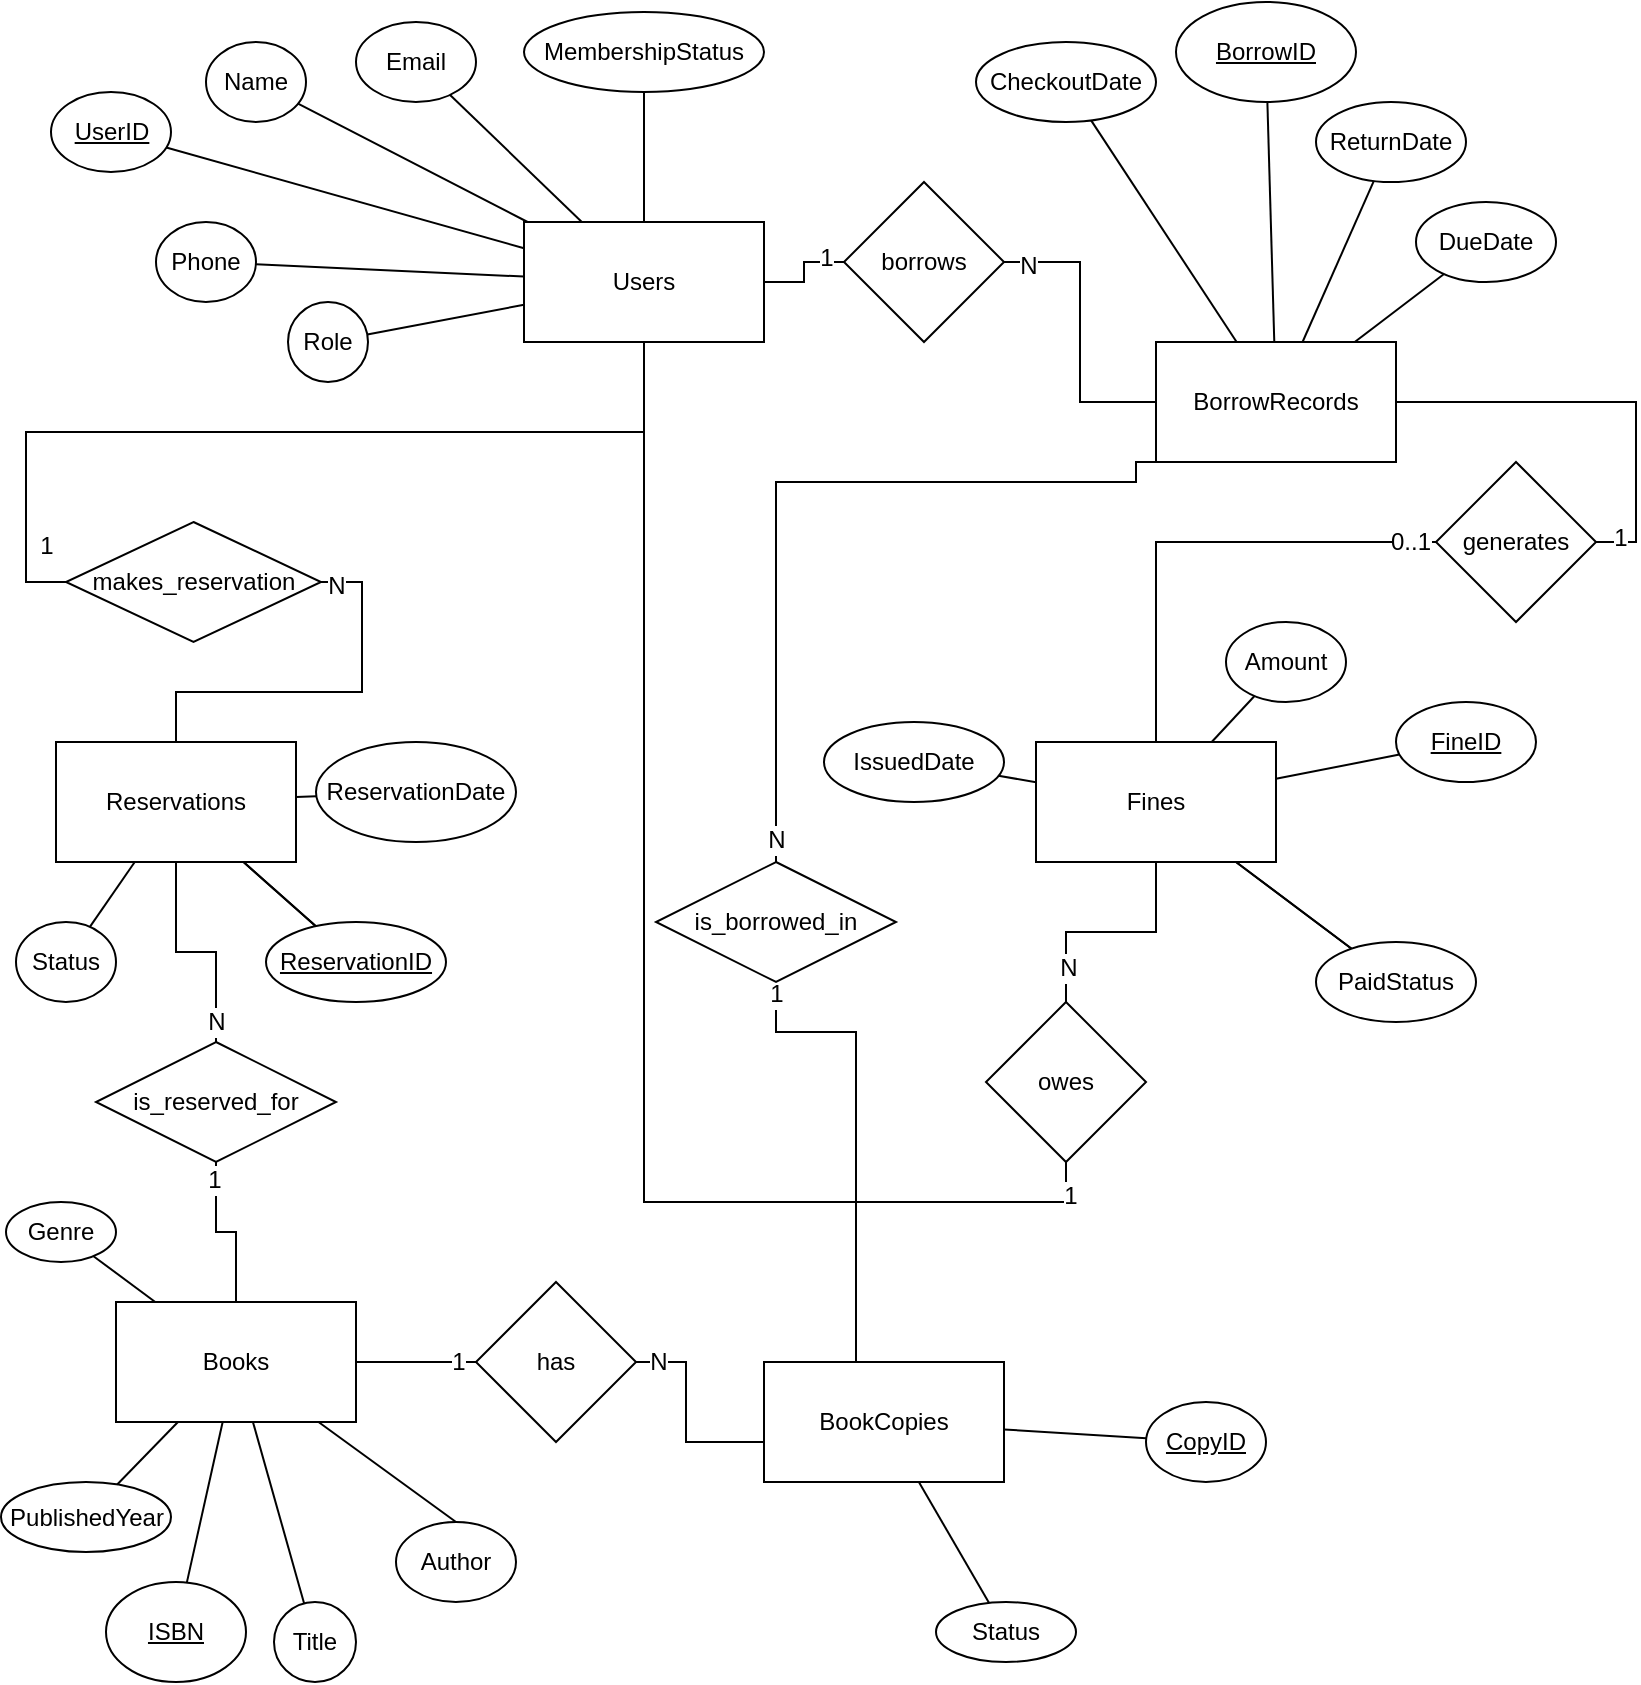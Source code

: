 <mxfile version="26.1.3">
  <diagram name="Trang-1" id="iMxlOrMxHWywJlujfJ14">
    <mxGraphModel dx="2074" dy="1121" grid="1" gridSize="10" guides="1" tooltips="1" connect="1" arrows="1" fold="1" page="1" pageScale="1" pageWidth="827" pageHeight="1169" math="0" shadow="0">
      <root>
        <mxCell id="0" />
        <mxCell id="1" parent="0" />
        <mxCell id="gxZ85ucLkP5SyJYlJosG-47" value="" style="edgeStyle=orthogonalEdgeStyle;shape=connector;rounded=0;orthogonalLoop=1;jettySize=auto;html=1;strokeColor=default;align=center;verticalAlign=middle;fontFamily=Helvetica;fontSize=12;fontColor=default;labelBackgroundColor=default;startFill=0;endArrow=none;" edge="1" parent="1" source="qP2CUuA8fxjs6pHFjdUJ-1" target="gxZ85ucLkP5SyJYlJosG-46">
          <mxGeometry relative="1" as="geometry">
            <mxPoint x="310" y="150" as="targetPoint" />
          </mxGeometry>
        </mxCell>
        <mxCell id="gxZ85ucLkP5SyJYlJosG-64" value="1" style="edgeLabel;html=1;align=center;verticalAlign=middle;resizable=0;points=[];strokeColor=default;fontFamily=Helvetica;fontSize=12;fontColor=default;fillColor=default;" vertex="1" connectable="0" parent="gxZ85ucLkP5SyJYlJosG-47">
          <mxGeometry x="0.621" y="2" relative="1" as="geometry">
            <mxPoint as="offset" />
          </mxGeometry>
        </mxCell>
        <mxCell id="qP2CUuA8fxjs6pHFjdUJ-1" value="Users" style="rounded=0;whiteSpace=wrap;html=1;" parent="1" vertex="1">
          <mxGeometry x="264" y="120" width="120" height="60" as="geometry" />
        </mxCell>
        <mxCell id="gxZ85ucLkP5SyJYlJosG-43" value="" style="edgeStyle=orthogonalEdgeStyle;shape=connector;rounded=0;orthogonalLoop=1;jettySize=auto;html=1;strokeColor=default;align=center;verticalAlign=middle;fontFamily=Helvetica;fontSize=12;fontColor=default;labelBackgroundColor=default;startFill=0;endArrow=none;" edge="1" parent="1" source="qP2CUuA8fxjs6pHFjdUJ-2" target="gxZ85ucLkP5SyJYlJosG-42">
          <mxGeometry relative="1" as="geometry">
            <Array as="points">
              <mxPoint x="230" y="690" />
              <mxPoint x="230" y="690" />
            </Array>
          </mxGeometry>
        </mxCell>
        <mxCell id="gxZ85ucLkP5SyJYlJosG-62" value="1" style="edgeLabel;html=1;align=center;verticalAlign=middle;resizable=0;points=[];strokeColor=default;fontFamily=Helvetica;fontSize=12;fontColor=default;fillColor=default;" vertex="1" connectable="0" parent="gxZ85ucLkP5SyJYlJosG-43">
          <mxGeometry x="0.7" relative="1" as="geometry">
            <mxPoint as="offset" />
          </mxGeometry>
        </mxCell>
        <mxCell id="qP2CUuA8fxjs6pHFjdUJ-2" value="Books" style="rounded=0;whiteSpace=wrap;html=1;" parent="1" vertex="1">
          <mxGeometry x="60" y="660" width="120" height="60" as="geometry" />
        </mxCell>
        <mxCell id="gxZ85ucLkP5SyJYlJosG-51" value="" style="edgeStyle=orthogonalEdgeStyle;shape=connector;rounded=0;orthogonalLoop=1;jettySize=auto;html=1;strokeColor=default;align=center;verticalAlign=middle;fontFamily=Helvetica;fontSize=12;fontColor=default;labelBackgroundColor=default;startFill=0;endArrow=none;" edge="1" parent="1" source="qP2CUuA8fxjs6pHFjdUJ-3" target="gxZ85ucLkP5SyJYlJosG-50">
          <mxGeometry relative="1" as="geometry">
            <Array as="points">
              <mxPoint x="430" y="525" />
              <mxPoint x="390" y="525" />
            </Array>
          </mxGeometry>
        </mxCell>
        <mxCell id="gxZ85ucLkP5SyJYlJosG-66" value="1" style="edgeLabel;html=1;align=center;verticalAlign=middle;resizable=0;points=[];strokeColor=default;fontFamily=Helvetica;fontSize=12;fontColor=default;fillColor=default;" vertex="1" connectable="0" parent="gxZ85ucLkP5SyJYlJosG-51">
          <mxGeometry x="0.953" y="-1" relative="1" as="geometry">
            <mxPoint x="-1" as="offset" />
          </mxGeometry>
        </mxCell>
        <mxCell id="qP2CUuA8fxjs6pHFjdUJ-3" value="BookCopies" style="rounded=0;whiteSpace=wrap;html=1;" parent="1" vertex="1">
          <mxGeometry x="384" y="690" width="120" height="60" as="geometry" />
        </mxCell>
        <mxCell id="gxZ85ucLkP5SyJYlJosG-76" value="" style="edgeStyle=orthogonalEdgeStyle;shape=connector;rounded=0;orthogonalLoop=1;jettySize=auto;html=1;strokeColor=default;align=center;verticalAlign=middle;fontFamily=Helvetica;fontSize=12;fontColor=default;labelBackgroundColor=default;startFill=0;endArrow=none;entryX=1;entryY=0.5;entryDx=0;entryDy=0;" edge="1" parent="1" source="qP2CUuA8fxjs6pHFjdUJ-4" target="gxZ85ucLkP5SyJYlJosG-75">
          <mxGeometry relative="1" as="geometry">
            <Array as="points">
              <mxPoint x="820" y="210" />
              <mxPoint x="820" y="280" />
            </Array>
          </mxGeometry>
        </mxCell>
        <mxCell id="gxZ85ucLkP5SyJYlJosG-83" value="1" style="edgeLabel;html=1;align=center;verticalAlign=middle;resizable=0;points=[];strokeColor=default;fontFamily=Helvetica;fontSize=12;fontColor=default;labelBackgroundColor=default;fillColor=default;" vertex="1" connectable="0" parent="gxZ85ucLkP5SyJYlJosG-76">
          <mxGeometry x="0.886" y="-2" relative="1" as="geometry">
            <mxPoint as="offset" />
          </mxGeometry>
        </mxCell>
        <mxCell id="qP2CUuA8fxjs6pHFjdUJ-4" value="BorrowRecords" style="rounded=0;whiteSpace=wrap;html=1;" parent="1" vertex="1">
          <mxGeometry x="580" y="180" width="120" height="60" as="geometry" />
        </mxCell>
        <mxCell id="gxZ85ucLkP5SyJYlJosG-69" value="" style="edgeStyle=orthogonalEdgeStyle;shape=connector;rounded=0;orthogonalLoop=1;jettySize=auto;html=1;strokeColor=default;align=center;verticalAlign=middle;fontFamily=Helvetica;fontSize=12;fontColor=default;labelBackgroundColor=default;startFill=0;endArrow=none;" edge="1" parent="1" source="qP2CUuA8fxjs6pHFjdUJ-5" target="gxZ85ucLkP5SyJYlJosG-68">
          <mxGeometry relative="1" as="geometry" />
        </mxCell>
        <mxCell id="gxZ85ucLkP5SyJYlJosG-71" value="N" style="edgeLabel;html=1;align=center;verticalAlign=middle;resizable=0;points=[];strokeColor=default;fontFamily=Helvetica;fontSize=12;fontColor=default;labelBackgroundColor=default;fillColor=default;" vertex="1" connectable="0" parent="gxZ85ucLkP5SyJYlJosG-69">
          <mxGeometry x="0.486" y="2" relative="1" as="geometry">
            <mxPoint x="-2" y="18" as="offset" />
          </mxGeometry>
        </mxCell>
        <mxCell id="qP2CUuA8fxjs6pHFjdUJ-5" value="Reservations" style="rounded=0;whiteSpace=wrap;html=1;" parent="1" vertex="1">
          <mxGeometry x="30" y="380" width="120" height="60" as="geometry" />
        </mxCell>
        <mxCell id="gxZ85ucLkP5SyJYlJosG-85" value="" style="edgeStyle=none;shape=connector;rounded=0;orthogonalLoop=1;jettySize=auto;html=1;strokeColor=default;align=center;verticalAlign=middle;fontFamily=Helvetica;fontSize=12;fontColor=default;labelBackgroundColor=default;startFill=0;endArrow=none;" edge="1" parent="1" source="qP2CUuA8fxjs6pHFjdUJ-6" target="gxZ85ucLkP5SyJYlJosG-39">
          <mxGeometry relative="1" as="geometry" />
        </mxCell>
        <mxCell id="gxZ85ucLkP5SyJYlJosG-87" value="" style="edgeStyle=orthogonalEdgeStyle;shape=connector;rounded=0;orthogonalLoop=1;jettySize=auto;html=1;strokeColor=default;align=center;verticalAlign=middle;fontFamily=Helvetica;fontSize=12;fontColor=default;labelBackgroundColor=default;startFill=0;endArrow=none;" edge="1" parent="1" source="qP2CUuA8fxjs6pHFjdUJ-6" target="gxZ85ucLkP5SyJYlJosG-86">
          <mxGeometry relative="1" as="geometry">
            <Array as="points">
              <mxPoint x="580" y="475" />
              <mxPoint x="535" y="475" />
            </Array>
          </mxGeometry>
        </mxCell>
        <mxCell id="gxZ85ucLkP5SyJYlJosG-89" value="N" style="edgeLabel;html=1;align=center;verticalAlign=middle;resizable=0;points=[];strokeColor=default;fontFamily=Helvetica;fontSize=12;fontColor=default;labelBackgroundColor=default;fillColor=default;" vertex="1" connectable="0" parent="gxZ85ucLkP5SyJYlJosG-87">
          <mxGeometry x="0.704" y="1" relative="1" as="geometry">
            <mxPoint as="offset" />
          </mxGeometry>
        </mxCell>
        <mxCell id="qP2CUuA8fxjs6pHFjdUJ-6" value="Fines" style="rounded=0;whiteSpace=wrap;html=1;" parent="1" vertex="1">
          <mxGeometry x="520" y="380" width="120" height="60" as="geometry" />
        </mxCell>
        <mxCell id="qP2CUuA8fxjs6pHFjdUJ-7" value="&lt;u&gt;UserID&lt;/u&gt;" style="ellipse;whiteSpace=wrap;html=1;" parent="1" vertex="1">
          <mxGeometry x="27.5" y="55" width="60" height="40" as="geometry" />
        </mxCell>
        <mxCell id="qP2CUuA8fxjs6pHFjdUJ-8" value="Name" style="ellipse;whiteSpace=wrap;html=1;" parent="1" vertex="1">
          <mxGeometry x="105" y="30" width="50" height="40" as="geometry" />
        </mxCell>
        <mxCell id="qP2CUuA8fxjs6pHFjdUJ-9" value="Email" style="ellipse;whiteSpace=wrap;html=1;" parent="1" vertex="1">
          <mxGeometry x="180" y="20" width="60" height="40" as="geometry" />
        </mxCell>
        <mxCell id="qP2CUuA8fxjs6pHFjdUJ-10" value="Phone" style="ellipse;whiteSpace=wrap;html=1;" parent="1" vertex="1">
          <mxGeometry x="80" y="120" width="50" height="40" as="geometry" />
        </mxCell>
        <mxCell id="qP2CUuA8fxjs6pHFjdUJ-11" value="MembershipStatus" style="ellipse;whiteSpace=wrap;html=1;" parent="1" vertex="1">
          <mxGeometry x="264" y="15" width="120" height="40" as="geometry" />
        </mxCell>
        <mxCell id="qP2CUuA8fxjs6pHFjdUJ-12" value="Role" style="ellipse;whiteSpace=wrap;html=1;" parent="1" vertex="1">
          <mxGeometry x="146" y="160" width="40" height="40" as="geometry" />
        </mxCell>
        <mxCell id="qP2CUuA8fxjs6pHFjdUJ-16" value="" style="endArrow=none;html=1;rounded=0;" parent="1" source="qP2CUuA8fxjs6pHFjdUJ-10" target="qP2CUuA8fxjs6pHFjdUJ-1" edge="1">
          <mxGeometry width="50" height="50" relative="1" as="geometry">
            <mxPoint x="100" y="280" as="sourcePoint" />
            <mxPoint x="150" y="230" as="targetPoint" />
          </mxGeometry>
        </mxCell>
        <mxCell id="qP2CUuA8fxjs6pHFjdUJ-17" value="" style="endArrow=none;html=1;rounded=0;" parent="1" source="qP2CUuA8fxjs6pHFjdUJ-12" target="qP2CUuA8fxjs6pHFjdUJ-1" edge="1">
          <mxGeometry width="50" height="50" relative="1" as="geometry">
            <mxPoint x="390" y="440" as="sourcePoint" />
            <mxPoint x="440" y="390" as="targetPoint" />
          </mxGeometry>
        </mxCell>
        <mxCell id="qP2CUuA8fxjs6pHFjdUJ-18" value="" style="endArrow=none;html=1;rounded=0;" parent="1" source="qP2CUuA8fxjs6pHFjdUJ-11" target="qP2CUuA8fxjs6pHFjdUJ-1" edge="1">
          <mxGeometry width="50" height="50" relative="1" as="geometry">
            <mxPoint x="390" y="440" as="sourcePoint" />
            <mxPoint x="440" y="390" as="targetPoint" />
          </mxGeometry>
        </mxCell>
        <mxCell id="qP2CUuA8fxjs6pHFjdUJ-20" value="" style="endArrow=none;html=1;rounded=0;" parent="1" source="qP2CUuA8fxjs6pHFjdUJ-1" target="qP2CUuA8fxjs6pHFjdUJ-9" edge="1">
          <mxGeometry width="50" height="50" relative="1" as="geometry">
            <mxPoint x="390" y="440" as="sourcePoint" />
            <mxPoint x="440" y="390" as="targetPoint" />
          </mxGeometry>
        </mxCell>
        <mxCell id="qP2CUuA8fxjs6pHFjdUJ-21" value="" style="endArrow=none;html=1;rounded=0;" parent="1" source="qP2CUuA8fxjs6pHFjdUJ-1" target="qP2CUuA8fxjs6pHFjdUJ-7" edge="1">
          <mxGeometry width="50" height="50" relative="1" as="geometry">
            <mxPoint x="390" y="440" as="sourcePoint" />
            <mxPoint x="440" y="390" as="targetPoint" />
          </mxGeometry>
        </mxCell>
        <mxCell id="qP2CUuA8fxjs6pHFjdUJ-22" value="" style="endArrow=none;html=1;rounded=0;" parent="1" source="qP2CUuA8fxjs6pHFjdUJ-1" target="qP2CUuA8fxjs6pHFjdUJ-8" edge="1">
          <mxGeometry width="50" height="50" relative="1" as="geometry">
            <mxPoint x="390" y="440" as="sourcePoint" />
            <mxPoint x="440" y="390" as="targetPoint" />
          </mxGeometry>
        </mxCell>
        <mxCell id="qP2CUuA8fxjs6pHFjdUJ-24" value="&lt;u&gt;ISBN&lt;/u&gt;" style="ellipse;whiteSpace=wrap;html=1;" parent="1" vertex="1">
          <mxGeometry x="55" y="800" width="70" height="50" as="geometry" />
        </mxCell>
        <mxCell id="qP2CUuA8fxjs6pHFjdUJ-25" value="" style="endArrow=none;html=1;rounded=0;" parent="1" source="qP2CUuA8fxjs6pHFjdUJ-24" target="qP2CUuA8fxjs6pHFjdUJ-2" edge="1">
          <mxGeometry width="50" height="50" relative="1" as="geometry">
            <mxPoint x="390" y="380" as="sourcePoint" />
            <mxPoint x="440" y="330" as="targetPoint" />
          </mxGeometry>
        </mxCell>
        <mxCell id="qP2CUuA8fxjs6pHFjdUJ-27" value="Title" style="ellipse;whiteSpace=wrap;html=1;" parent="1" vertex="1">
          <mxGeometry x="139" y="810" width="41" height="40" as="geometry" />
        </mxCell>
        <mxCell id="qP2CUuA8fxjs6pHFjdUJ-28" value="" style="endArrow=none;html=1;rounded=0;" parent="1" source="qP2CUuA8fxjs6pHFjdUJ-27" target="qP2CUuA8fxjs6pHFjdUJ-2" edge="1">
          <mxGeometry width="50" height="50" relative="1" as="geometry">
            <mxPoint x="363" y="522" as="sourcePoint" />
            <mxPoint x="403" y="450" as="targetPoint" />
          </mxGeometry>
        </mxCell>
        <mxCell id="qP2CUuA8fxjs6pHFjdUJ-29" value="Author" style="ellipse;whiteSpace=wrap;html=1;" parent="1" vertex="1">
          <mxGeometry x="200" y="770" width="60" height="40" as="geometry" />
        </mxCell>
        <mxCell id="qP2CUuA8fxjs6pHFjdUJ-30" value="" style="endArrow=none;html=1;rounded=0;entryX=0.5;entryY=0;entryDx=0;entryDy=0;" parent="1" source="qP2CUuA8fxjs6pHFjdUJ-2" target="qP2CUuA8fxjs6pHFjdUJ-29" edge="1">
          <mxGeometry width="50" height="50" relative="1" as="geometry">
            <mxPoint x="390" y="380" as="sourcePoint" />
            <mxPoint x="440" y="330" as="targetPoint" />
          </mxGeometry>
        </mxCell>
        <mxCell id="qP2CUuA8fxjs6pHFjdUJ-31" value="PublishedYear" style="ellipse;whiteSpace=wrap;html=1;" parent="1" vertex="1">
          <mxGeometry x="2.5" y="750" width="85" height="35" as="geometry" />
        </mxCell>
        <mxCell id="qP2CUuA8fxjs6pHFjdUJ-34" value="" style="endArrow=none;html=1;rounded=0;" parent="1" source="qP2CUuA8fxjs6pHFjdUJ-31" target="qP2CUuA8fxjs6pHFjdUJ-2" edge="1">
          <mxGeometry width="50" height="50" relative="1" as="geometry">
            <mxPoint x="390" y="380" as="sourcePoint" />
            <mxPoint x="440" y="330" as="targetPoint" />
          </mxGeometry>
        </mxCell>
        <mxCell id="qP2CUuA8fxjs6pHFjdUJ-35" value="Genre" style="ellipse;whiteSpace=wrap;html=1;" parent="1" vertex="1">
          <mxGeometry x="5" y="610" width="55" height="30" as="geometry" />
        </mxCell>
        <mxCell id="qP2CUuA8fxjs6pHFjdUJ-36" value="" style="endArrow=none;html=1;rounded=0;" parent="1" source="qP2CUuA8fxjs6pHFjdUJ-35" target="qP2CUuA8fxjs6pHFjdUJ-2" edge="1">
          <mxGeometry width="50" height="50" relative="1" as="geometry">
            <mxPoint x="390" y="380" as="sourcePoint" />
            <mxPoint x="440" y="330" as="targetPoint" />
          </mxGeometry>
        </mxCell>
        <mxCell id="qP2CUuA8fxjs6pHFjdUJ-39" value="&lt;u&gt;CopyID&lt;/u&gt;" style="ellipse;whiteSpace=wrap;html=1;" parent="1" vertex="1">
          <mxGeometry x="575" y="710" width="60" height="40" as="geometry" />
        </mxCell>
        <mxCell id="qP2CUuA8fxjs6pHFjdUJ-40" value="" style="endArrow=none;html=1;rounded=0;verticalAlign=middle;" parent="1" source="qP2CUuA8fxjs6pHFjdUJ-3" target="qP2CUuA8fxjs6pHFjdUJ-39" edge="1">
          <mxGeometry width="50" height="50" relative="1" as="geometry">
            <mxPoint x="390" y="380" as="sourcePoint" />
            <mxPoint x="440" y="330" as="targetPoint" />
          </mxGeometry>
        </mxCell>
        <mxCell id="qP2CUuA8fxjs6pHFjdUJ-43" value="Status" style="ellipse;whiteSpace=wrap;html=1;" parent="1" vertex="1">
          <mxGeometry x="470" y="810" width="70" height="30" as="geometry" />
        </mxCell>
        <mxCell id="qP2CUuA8fxjs6pHFjdUJ-44" value="" style="endArrow=none;html=1;rounded=0;" parent="1" source="qP2CUuA8fxjs6pHFjdUJ-43" target="qP2CUuA8fxjs6pHFjdUJ-3" edge="1">
          <mxGeometry width="50" height="50" relative="1" as="geometry">
            <mxPoint x="390" y="380" as="sourcePoint" />
            <mxPoint x="440" y="330" as="targetPoint" />
          </mxGeometry>
        </mxCell>
        <mxCell id="gxZ85ucLkP5SyJYlJosG-80" style="edgeStyle=none;shape=connector;rounded=0;orthogonalLoop=1;jettySize=auto;html=1;strokeColor=default;align=center;verticalAlign=middle;fontFamily=Helvetica;fontSize=12;fontColor=default;labelBackgroundColor=default;startFill=0;endArrow=none;" edge="1" parent="1" source="gxZ85ucLkP5SyJYlJosG-11" target="qP2CUuA8fxjs6pHFjdUJ-4">
          <mxGeometry relative="1" as="geometry" />
        </mxCell>
        <mxCell id="gxZ85ucLkP5SyJYlJosG-11" value="&lt;u&gt;BorrowID&lt;/u&gt;" style="ellipse;whiteSpace=wrap;html=1;" vertex="1" parent="1">
          <mxGeometry x="590" y="10" width="90" height="50" as="geometry" />
        </mxCell>
        <mxCell id="gxZ85ucLkP5SyJYlJosG-79" style="edgeStyle=none;shape=connector;rounded=0;orthogonalLoop=1;jettySize=auto;html=1;strokeColor=default;align=center;verticalAlign=middle;fontFamily=Helvetica;fontSize=12;fontColor=default;labelBackgroundColor=default;startFill=0;endArrow=none;" edge="1" parent="1" source="gxZ85ucLkP5SyJYlJosG-13" target="qP2CUuA8fxjs6pHFjdUJ-4">
          <mxGeometry relative="1" as="geometry" />
        </mxCell>
        <mxCell id="gxZ85ucLkP5SyJYlJosG-13" value="CheckoutDate" style="ellipse;whiteSpace=wrap;html=1;" vertex="1" parent="1">
          <mxGeometry x="490" y="30" width="90" height="40" as="geometry" />
        </mxCell>
        <mxCell id="gxZ85ucLkP5SyJYlJosG-82" style="edgeStyle=none;shape=connector;rounded=0;orthogonalLoop=1;jettySize=auto;html=1;strokeColor=default;align=center;verticalAlign=middle;fontFamily=Helvetica;fontSize=12;fontColor=default;labelBackgroundColor=default;startFill=0;endArrow=none;" edge="1" parent="1" source="gxZ85ucLkP5SyJYlJosG-15" target="qP2CUuA8fxjs6pHFjdUJ-4">
          <mxGeometry relative="1" as="geometry" />
        </mxCell>
        <mxCell id="gxZ85ucLkP5SyJYlJosG-15" value="DueDate" style="ellipse;whiteSpace=wrap;html=1;" vertex="1" parent="1">
          <mxGeometry x="710" y="110" width="70" height="40" as="geometry" />
        </mxCell>
        <mxCell id="gxZ85ucLkP5SyJYlJosG-81" style="edgeStyle=none;shape=connector;rounded=0;orthogonalLoop=1;jettySize=auto;html=1;strokeColor=default;align=center;verticalAlign=middle;fontFamily=Helvetica;fontSize=12;fontColor=default;labelBackgroundColor=default;startFill=0;endArrow=none;" edge="1" parent="1" source="gxZ85ucLkP5SyJYlJosG-17" target="qP2CUuA8fxjs6pHFjdUJ-4">
          <mxGeometry relative="1" as="geometry" />
        </mxCell>
        <mxCell id="gxZ85ucLkP5SyJYlJosG-17" value="ReturnDate" style="ellipse;whiteSpace=wrap;html=1;" vertex="1" parent="1">
          <mxGeometry x="660" y="60" width="75" height="40" as="geometry" />
        </mxCell>
        <mxCell id="gxZ85ucLkP5SyJYlJosG-24" style="rounded=0;orthogonalLoop=1;jettySize=auto;html=1;endArrow=none;startFill=0;" edge="1" parent="1" source="gxZ85ucLkP5SyJYlJosG-19" target="qP2CUuA8fxjs6pHFjdUJ-5">
          <mxGeometry relative="1" as="geometry" />
        </mxCell>
        <mxCell id="gxZ85ucLkP5SyJYlJosG-56" style="edgeStyle=none;shape=connector;rounded=0;orthogonalLoop=1;jettySize=auto;html=1;strokeColor=default;align=center;verticalAlign=middle;fontFamily=Helvetica;fontSize=12;fontColor=default;labelBackgroundColor=default;startFill=0;endArrow=none;" edge="1" parent="1" source="gxZ85ucLkP5SyJYlJosG-19" target="qP2CUuA8fxjs6pHFjdUJ-5">
          <mxGeometry relative="1" as="geometry" />
        </mxCell>
        <mxCell id="gxZ85ucLkP5SyJYlJosG-19" value="&lt;u&gt;ReservationID&lt;/u&gt;" style="ellipse;whiteSpace=wrap;html=1;" vertex="1" parent="1">
          <mxGeometry x="135" y="470" width="90" height="40" as="geometry" />
        </mxCell>
        <mxCell id="gxZ85ucLkP5SyJYlJosG-26" style="rounded=0;orthogonalLoop=1;jettySize=auto;html=1;endArrow=none;startFill=0;" edge="1" parent="1" source="gxZ85ucLkP5SyJYlJosG-25" target="qP2CUuA8fxjs6pHFjdUJ-5">
          <mxGeometry relative="1" as="geometry" />
        </mxCell>
        <mxCell id="gxZ85ucLkP5SyJYlJosG-25" value="ReservationDate" style="ellipse;whiteSpace=wrap;html=1;" vertex="1" parent="1">
          <mxGeometry x="160" y="380" width="100" height="50" as="geometry" />
        </mxCell>
        <mxCell id="gxZ85ucLkP5SyJYlJosG-28" style="rounded=0;orthogonalLoop=1;jettySize=auto;html=1;endArrow=none;startFill=0;" edge="1" parent="1" source="gxZ85ucLkP5SyJYlJosG-27" target="qP2CUuA8fxjs6pHFjdUJ-5">
          <mxGeometry relative="1" as="geometry" />
        </mxCell>
        <mxCell id="gxZ85ucLkP5SyJYlJosG-27" value="Status" style="ellipse;whiteSpace=wrap;html=1;" vertex="1" parent="1">
          <mxGeometry x="10" y="470" width="50" height="40" as="geometry" />
        </mxCell>
        <mxCell id="gxZ85ucLkP5SyJYlJosG-34" style="rounded=0;orthogonalLoop=1;jettySize=auto;html=1;endArrow=none;startFill=0;" edge="1" parent="1" source="gxZ85ucLkP5SyJYlJosG-33" target="qP2CUuA8fxjs6pHFjdUJ-6">
          <mxGeometry relative="1" as="geometry" />
        </mxCell>
        <mxCell id="gxZ85ucLkP5SyJYlJosG-33" value="&lt;u&gt;FineID&lt;/u&gt;" style="ellipse;whiteSpace=wrap;html=1;" vertex="1" parent="1">
          <mxGeometry x="700" y="360" width="70" height="40" as="geometry" />
        </mxCell>
        <mxCell id="gxZ85ucLkP5SyJYlJosG-36" style="edgeStyle=none;shape=connector;rounded=0;orthogonalLoop=1;jettySize=auto;html=1;strokeColor=default;align=center;verticalAlign=middle;fontFamily=Helvetica;fontSize=12;fontColor=default;labelBackgroundColor=default;startFill=0;endArrow=none;" edge="1" parent="1" source="gxZ85ucLkP5SyJYlJosG-35" target="qP2CUuA8fxjs6pHFjdUJ-6">
          <mxGeometry relative="1" as="geometry" />
        </mxCell>
        <mxCell id="gxZ85ucLkP5SyJYlJosG-35" value="Amount" style="ellipse;whiteSpace=wrap;html=1;strokeColor=default;align=center;verticalAlign=middle;fontFamily=Helvetica;fontSize=12;fontColor=default;fillColor=default;" vertex="1" parent="1">
          <mxGeometry x="615" y="320" width="60" height="40" as="geometry" />
        </mxCell>
        <mxCell id="gxZ85ucLkP5SyJYlJosG-38" style="edgeStyle=none;shape=connector;rounded=0;orthogonalLoop=1;jettySize=auto;html=1;strokeColor=default;align=center;verticalAlign=middle;fontFamily=Helvetica;fontSize=12;fontColor=default;labelBackgroundColor=default;startFill=0;endArrow=none;" edge="1" parent="1" source="gxZ85ucLkP5SyJYlJosG-37" target="qP2CUuA8fxjs6pHFjdUJ-6">
          <mxGeometry relative="1" as="geometry" />
        </mxCell>
        <mxCell id="gxZ85ucLkP5SyJYlJosG-37" value="IssuedDate" style="ellipse;whiteSpace=wrap;html=1;strokeColor=default;align=center;verticalAlign=middle;fontFamily=Helvetica;fontSize=12;fontColor=default;fillColor=default;" vertex="1" parent="1">
          <mxGeometry x="414" y="370" width="90" height="40" as="geometry" />
        </mxCell>
        <mxCell id="gxZ85ucLkP5SyJYlJosG-40" style="edgeStyle=none;shape=connector;rounded=0;orthogonalLoop=1;jettySize=auto;html=1;strokeColor=default;align=center;verticalAlign=middle;fontFamily=Helvetica;fontSize=12;fontColor=default;labelBackgroundColor=default;startFill=0;endArrow=none;" edge="1" parent="1" source="gxZ85ucLkP5SyJYlJosG-39" target="qP2CUuA8fxjs6pHFjdUJ-6">
          <mxGeometry relative="1" as="geometry" />
        </mxCell>
        <mxCell id="gxZ85ucLkP5SyJYlJosG-39" value="PaidStatus" style="ellipse;whiteSpace=wrap;html=1;strokeColor=default;align=center;verticalAlign=middle;fontFamily=Helvetica;fontSize=12;fontColor=default;fillColor=default;" vertex="1" parent="1">
          <mxGeometry x="660" y="480" width="80" height="40" as="geometry" />
        </mxCell>
        <mxCell id="gxZ85ucLkP5SyJYlJosG-45" style="edgeStyle=orthogonalEdgeStyle;shape=connector;rounded=0;orthogonalLoop=1;jettySize=auto;html=1;strokeColor=default;align=center;verticalAlign=middle;fontFamily=Helvetica;fontSize=12;fontColor=default;labelBackgroundColor=default;startFill=0;endArrow=none;" edge="1" parent="1" source="gxZ85ucLkP5SyJYlJosG-42" target="qP2CUuA8fxjs6pHFjdUJ-3">
          <mxGeometry relative="1" as="geometry">
            <Array as="points">
              <mxPoint x="345" y="690" />
              <mxPoint x="345" y="730" />
              <mxPoint x="490" y="730" />
            </Array>
          </mxGeometry>
        </mxCell>
        <mxCell id="gxZ85ucLkP5SyJYlJosG-63" value="N" style="edgeLabel;html=1;align=center;verticalAlign=middle;resizable=0;points=[];strokeColor=default;fontFamily=Helvetica;fontSize=12;fontColor=default;fillColor=default;" vertex="1" connectable="0" parent="gxZ85ucLkP5SyJYlJosG-45">
          <mxGeometry x="-0.8" relative="1" as="geometry">
            <mxPoint as="offset" />
          </mxGeometry>
        </mxCell>
        <mxCell id="gxZ85ucLkP5SyJYlJosG-42" value="has" style="rhombus;whiteSpace=wrap;html=1;rounded=0;" vertex="1" parent="1">
          <mxGeometry x="240" y="650" width="80" height="80" as="geometry" />
        </mxCell>
        <mxCell id="gxZ85ucLkP5SyJYlJosG-48" style="edgeStyle=orthogonalEdgeStyle;shape=connector;rounded=0;orthogonalLoop=1;jettySize=auto;html=1;strokeColor=default;align=center;verticalAlign=middle;fontFamily=Helvetica;fontSize=12;fontColor=default;labelBackgroundColor=default;startFill=0;endArrow=none;exitX=1;exitY=0.5;exitDx=0;exitDy=0;" edge="1" parent="1" source="gxZ85ucLkP5SyJYlJosG-46" target="qP2CUuA8fxjs6pHFjdUJ-4">
          <mxGeometry relative="1" as="geometry">
            <mxPoint x="395" y="155" as="sourcePoint" />
          </mxGeometry>
        </mxCell>
        <mxCell id="gxZ85ucLkP5SyJYlJosG-65" value="N" style="edgeLabel;html=1;align=center;verticalAlign=middle;resizable=0;points=[];strokeColor=default;fontFamily=Helvetica;fontSize=12;fontColor=default;fillColor=default;" vertex="1" connectable="0" parent="gxZ85ucLkP5SyJYlJosG-48">
          <mxGeometry x="-0.839" y="-2" relative="1" as="geometry">
            <mxPoint as="offset" />
          </mxGeometry>
        </mxCell>
        <mxCell id="gxZ85ucLkP5SyJYlJosG-46" value="borrows" style="rhombus;whiteSpace=wrap;html=1;rounded=0;" vertex="1" parent="1">
          <mxGeometry x="424" y="100" width="80" height="80" as="geometry" />
        </mxCell>
        <mxCell id="gxZ85ucLkP5SyJYlJosG-52" style="edgeStyle=orthogonalEdgeStyle;shape=connector;rounded=0;orthogonalLoop=1;jettySize=auto;html=1;strokeColor=default;align=center;verticalAlign=middle;fontFamily=Helvetica;fontSize=12;fontColor=default;labelBackgroundColor=default;startFill=0;endArrow=none;exitX=0.5;exitY=0;exitDx=0;exitDy=0;entryX=0.5;entryY=1;entryDx=0;entryDy=0;" edge="1" parent="1" source="gxZ85ucLkP5SyJYlJosG-50" target="qP2CUuA8fxjs6pHFjdUJ-4">
          <mxGeometry relative="1" as="geometry">
            <Array as="points">
              <mxPoint x="390" y="250" />
              <mxPoint x="570" y="250" />
              <mxPoint x="570" y="240" />
            </Array>
          </mxGeometry>
        </mxCell>
        <mxCell id="gxZ85ucLkP5SyJYlJosG-67" value="N" style="edgeLabel;html=1;align=center;verticalAlign=middle;resizable=0;points=[];strokeColor=default;fontFamily=Helvetica;fontSize=12;fontColor=default;fillColor=default;" vertex="1" connectable="0" parent="gxZ85ucLkP5SyJYlJosG-52">
          <mxGeometry x="-0.923" y="-2" relative="1" as="geometry">
            <mxPoint x="-2" y="6" as="offset" />
          </mxGeometry>
        </mxCell>
        <mxCell id="gxZ85ucLkP5SyJYlJosG-50" value="is_borrowed_in" style="rhombus;whiteSpace=wrap;html=1;rounded=0;" vertex="1" parent="1">
          <mxGeometry x="330" y="440" width="120" height="60" as="geometry" />
        </mxCell>
        <mxCell id="gxZ85ucLkP5SyJYlJosG-55" style="edgeStyle=orthogonalEdgeStyle;shape=connector;rounded=0;orthogonalLoop=1;jettySize=auto;html=1;strokeColor=default;align=center;verticalAlign=middle;fontFamily=Helvetica;fontSize=12;fontColor=default;labelBackgroundColor=default;startFill=0;endArrow=none;elbow=vertical;exitX=1;exitY=0.5;exitDx=0;exitDy=0;" edge="1" parent="1" source="gxZ85ucLkP5SyJYlJosG-53" target="qP2CUuA8fxjs6pHFjdUJ-5">
          <mxGeometry relative="1" as="geometry">
            <Array as="points">
              <mxPoint x="183" y="300" />
              <mxPoint x="183" y="355" />
              <mxPoint x="90" y="355" />
            </Array>
          </mxGeometry>
        </mxCell>
        <mxCell id="gxZ85ucLkP5SyJYlJosG-61" value="N" style="edgeLabel;html=1;align=center;verticalAlign=bottom;resizable=0;points=[];strokeColor=default;fontFamily=Helvetica;fontSize=12;fontColor=default;fillColor=default;" vertex="1" connectable="0" parent="gxZ85ucLkP5SyJYlJosG-55">
          <mxGeometry x="-0.736" y="-2" relative="1" as="geometry">
            <mxPoint x="-11" y="5" as="offset" />
          </mxGeometry>
        </mxCell>
        <mxCell id="gxZ85ucLkP5SyJYlJosG-58" style="edgeStyle=orthogonalEdgeStyle;shape=connector;rounded=0;orthogonalLoop=1;jettySize=auto;html=1;strokeColor=default;align=center;verticalAlign=middle;fontFamily=Helvetica;fontSize=12;fontColor=default;labelBackgroundColor=default;startFill=0;endArrow=none;exitX=0;exitY=0.5;exitDx=0;exitDy=0;shadow=0;flowAnimation=0;horizontal=1;" edge="1" parent="1" source="gxZ85ucLkP5SyJYlJosG-53" target="qP2CUuA8fxjs6pHFjdUJ-1">
          <mxGeometry relative="1" as="geometry">
            <mxPoint x="-10" y="350" as="sourcePoint" />
            <mxPoint x="-117.5" y="220" as="targetPoint" />
          </mxGeometry>
        </mxCell>
        <mxCell id="gxZ85ucLkP5SyJYlJosG-60" value="1" style="edgeLabel;html=1;align=center;verticalAlign=bottom;resizable=0;points=[];strokeColor=default;fontFamily=Helvetica;fontSize=12;fontColor=default;fillColor=default;" vertex="1" connectable="0" parent="gxZ85ucLkP5SyJYlJosG-58">
          <mxGeometry x="-0.752" y="-1" relative="1" as="geometry">
            <mxPoint x="9" y="26" as="offset" />
          </mxGeometry>
        </mxCell>
        <mxCell id="gxZ85ucLkP5SyJYlJosG-53" value="makes_reservation" style="rhombus;whiteSpace=wrap;html=1;rounded=0;" vertex="1" parent="1">
          <mxGeometry x="35" y="270" width="127.5" height="60" as="geometry" />
        </mxCell>
        <mxCell id="gxZ85ucLkP5SyJYlJosG-70" style="edgeStyle=orthogonalEdgeStyle;shape=connector;rounded=0;orthogonalLoop=1;jettySize=auto;html=1;strokeColor=default;align=center;verticalAlign=middle;fontFamily=Helvetica;fontSize=12;fontColor=default;labelBackgroundColor=default;startFill=0;endArrow=none;" edge="1" parent="1" source="gxZ85ucLkP5SyJYlJosG-68" target="qP2CUuA8fxjs6pHFjdUJ-2">
          <mxGeometry relative="1" as="geometry" />
        </mxCell>
        <mxCell id="gxZ85ucLkP5SyJYlJosG-72" value="1" style="edgeLabel;html=1;align=center;verticalAlign=middle;resizable=0;points=[];strokeColor=default;fontFamily=Helvetica;fontSize=12;fontColor=default;labelBackgroundColor=default;fillColor=default;" vertex="1" connectable="0" parent="gxZ85ucLkP5SyJYlJosG-70">
          <mxGeometry x="-0.78" y="-1" relative="1" as="geometry">
            <mxPoint as="offset" />
          </mxGeometry>
        </mxCell>
        <mxCell id="gxZ85ucLkP5SyJYlJosG-68" value="is_reserved_for" style="rhombus;whiteSpace=wrap;html=1;rounded=0;" vertex="1" parent="1">
          <mxGeometry x="50" y="530" width="120" height="60" as="geometry" />
        </mxCell>
        <mxCell id="gxZ85ucLkP5SyJYlJosG-77" style="edgeStyle=orthogonalEdgeStyle;shape=connector;rounded=0;orthogonalLoop=1;jettySize=auto;html=1;strokeColor=default;align=center;verticalAlign=middle;fontFamily=Helvetica;fontSize=12;fontColor=default;labelBackgroundColor=default;startFill=0;endArrow=none;" edge="1" parent="1" source="gxZ85ucLkP5SyJYlJosG-75" target="qP2CUuA8fxjs6pHFjdUJ-6">
          <mxGeometry relative="1" as="geometry" />
        </mxCell>
        <mxCell id="gxZ85ucLkP5SyJYlJosG-84" value="0..1" style="edgeLabel;html=1;align=center;verticalAlign=middle;resizable=0;points=[];strokeColor=default;fontFamily=Helvetica;fontSize=12;fontColor=default;labelBackgroundColor=default;fillColor=default;" vertex="1" connectable="0" parent="gxZ85ucLkP5SyJYlJosG-77">
          <mxGeometry x="-0.892" relative="1" as="geometry">
            <mxPoint as="offset" />
          </mxGeometry>
        </mxCell>
        <mxCell id="gxZ85ucLkP5SyJYlJosG-75" value="generates" style="rhombus;whiteSpace=wrap;html=1;rounded=0;" vertex="1" parent="1">
          <mxGeometry x="720" y="240" width="80" height="80" as="geometry" />
        </mxCell>
        <mxCell id="gxZ85ucLkP5SyJYlJosG-88" style="edgeStyle=orthogonalEdgeStyle;shape=connector;rounded=0;orthogonalLoop=1;jettySize=auto;html=1;strokeColor=default;align=center;verticalAlign=middle;fontFamily=Helvetica;fontSize=12;fontColor=default;labelBackgroundColor=default;startFill=0;endArrow=none;exitX=0.5;exitY=1;exitDx=0;exitDy=0;" edge="1" parent="1" source="gxZ85ucLkP5SyJYlJosG-86" target="qP2CUuA8fxjs6pHFjdUJ-1">
          <mxGeometry relative="1" as="geometry" />
        </mxCell>
        <mxCell id="gxZ85ucLkP5SyJYlJosG-90" value="1" style="edgeLabel;html=1;align=center;verticalAlign=middle;resizable=0;points=[];strokeColor=default;fontFamily=Helvetica;fontSize=12;fontColor=default;labelBackgroundColor=default;fillColor=default;" vertex="1" connectable="0" parent="gxZ85ucLkP5SyJYlJosG-88">
          <mxGeometry x="-0.95" y="2" relative="1" as="geometry">
            <mxPoint as="offset" />
          </mxGeometry>
        </mxCell>
        <mxCell id="gxZ85ucLkP5SyJYlJosG-86" value="owes" style="rhombus;whiteSpace=wrap;html=1;rounded=0;" vertex="1" parent="1">
          <mxGeometry x="495" y="510" width="80" height="80" as="geometry" />
        </mxCell>
      </root>
    </mxGraphModel>
  </diagram>
</mxfile>
